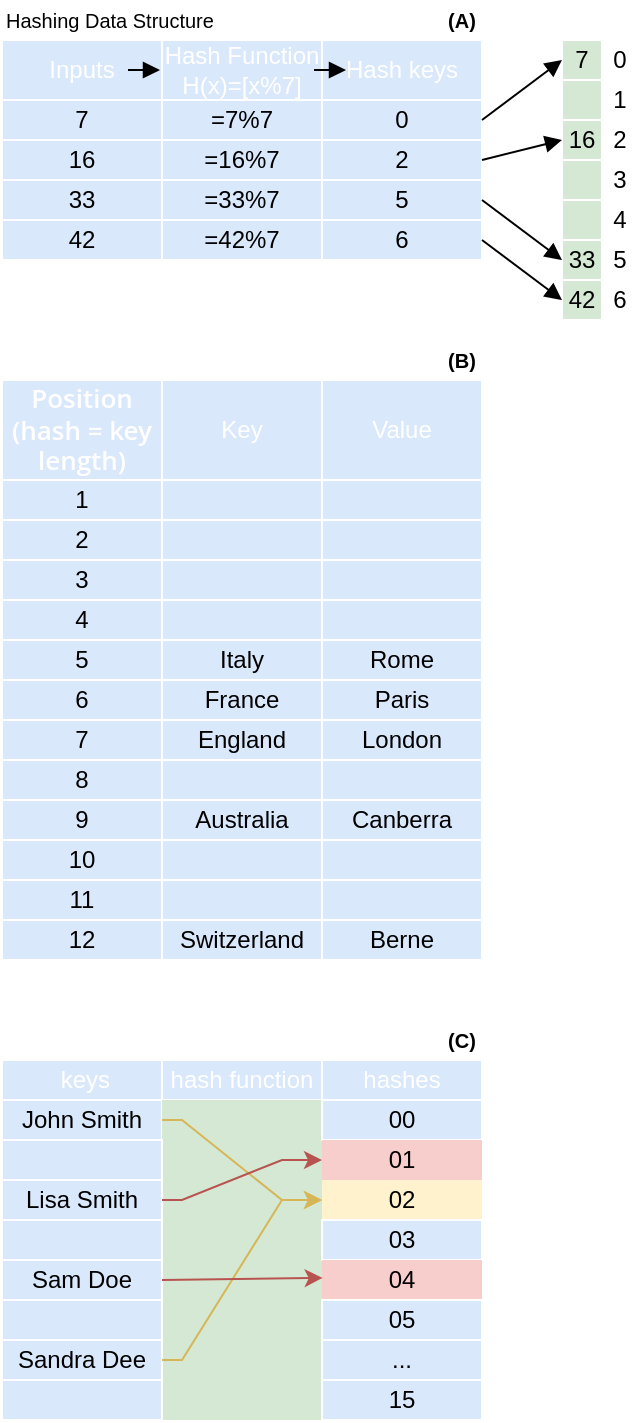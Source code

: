 <mxfile version="20.7.4" type="device"><diagram id="9BpoVpo0a_qgnKuX-sIw" name="Page-1"><mxGraphModel dx="850" dy="819" grid="1" gridSize="10" guides="1" tooltips="1" connect="1" arrows="1" fold="1" page="1" pageScale="1" pageWidth="850" pageHeight="1100" math="0" shadow="0"><root><mxCell id="0"/><mxCell id="1" parent="0"/><mxCell id="ZYW_SDuC-yZ8ysaTa7sZ-14" value="Inputs" style="text;html=1;strokeColor=#FFFFFF;fillColor=#dae8fc;align=center;verticalAlign=middle;whiteSpace=wrap;rounded=0;strokeWidth=1;fontColor=#FFFFFF;" vertex="1" parent="1"><mxGeometry x="120" y="230" width="80" height="30" as="geometry"/></mxCell><mxCell id="ZYW_SDuC-yZ8ysaTa7sZ-30" value="" style="edgeStyle=orthogonalEdgeStyle;rounded=0;orthogonalLoop=1;jettySize=auto;html=1;endArrow=block;endFill=1;strokeWidth=1;" edge="1" parent="1" source="ZYW_SDuC-yZ8ysaTa7sZ-15" target="ZYW_SDuC-yZ8ysaTa7sZ-20"><mxGeometry relative="1" as="geometry"/></mxCell><mxCell id="ZYW_SDuC-yZ8ysaTa7sZ-15" value="Hash Function&lt;br&gt;H(x)=[x%7]" style="text;html=1;strokeColor=#FFFFFF;fillColor=#dae8fc;align=center;verticalAlign=middle;whiteSpace=wrap;rounded=0;strokeWidth=1;fontColor=#FFFFFF;" vertex="1" parent="1"><mxGeometry x="200" y="230" width="80" height="30" as="geometry"/></mxCell><mxCell id="ZYW_SDuC-yZ8ysaTa7sZ-16" value="Hash keys" style="text;html=1;strokeColor=#FFFFFF;fillColor=#dae8fc;align=center;verticalAlign=middle;whiteSpace=wrap;rounded=0;strokeWidth=1;fontColor=#FFFFFF;" vertex="1" parent="1"><mxGeometry x="280" y="230" width="80" height="30" as="geometry"/></mxCell><mxCell id="ZYW_SDuC-yZ8ysaTa7sZ-17" value="7" style="text;html=1;strokeColor=#FFFFFF;fillColor=#dae8fc;align=center;verticalAlign=middle;whiteSpace=wrap;rounded=0;strokeWidth=1;" vertex="1" parent="1"><mxGeometry x="120" y="260" width="80" height="20" as="geometry"/></mxCell><mxCell id="ZYW_SDuC-yZ8ysaTa7sZ-18" value="=7%7" style="text;html=1;strokeColor=#FFFFFF;fillColor=#dae8fc;align=center;verticalAlign=middle;whiteSpace=wrap;rounded=0;strokeWidth=1;" vertex="1" parent="1"><mxGeometry x="200" y="260" width="80" height="20" as="geometry"/></mxCell><mxCell id="ZYW_SDuC-yZ8ysaTa7sZ-19" value="0" style="text;html=1;strokeColor=#FFFFFF;fillColor=#dae8fc;align=center;verticalAlign=middle;whiteSpace=wrap;rounded=0;strokeWidth=1;" vertex="1" parent="1"><mxGeometry x="280" y="260" width="80" height="20" as="geometry"/></mxCell><mxCell id="ZYW_SDuC-yZ8ysaTa7sZ-20" value="16" style="text;html=1;strokeColor=#FFFFFF;fillColor=#dae8fc;align=center;verticalAlign=middle;whiteSpace=wrap;rounded=0;strokeWidth=1;" vertex="1" parent="1"><mxGeometry x="120" y="280" width="80" height="20" as="geometry"/></mxCell><mxCell id="ZYW_SDuC-yZ8ysaTa7sZ-21" value="=16%7" style="text;html=1;strokeColor=#FFFFFF;fillColor=#dae8fc;align=center;verticalAlign=middle;whiteSpace=wrap;rounded=0;strokeWidth=1;" vertex="1" parent="1"><mxGeometry x="200" y="280" width="80" height="20" as="geometry"/></mxCell><mxCell id="ZYW_SDuC-yZ8ysaTa7sZ-22" value="2" style="text;html=1;strokeColor=#FFFFFF;fillColor=#dae8fc;align=center;verticalAlign=middle;whiteSpace=wrap;rounded=0;strokeWidth=1;" vertex="1" parent="1"><mxGeometry x="280" y="280" width="80" height="20" as="geometry"/></mxCell><mxCell id="ZYW_SDuC-yZ8ysaTa7sZ-23" value="33" style="text;html=1;strokeColor=#FFFFFF;fillColor=#dae8fc;align=center;verticalAlign=middle;whiteSpace=wrap;rounded=0;strokeWidth=1;" vertex="1" parent="1"><mxGeometry x="120" y="300" width="80" height="20" as="geometry"/></mxCell><mxCell id="ZYW_SDuC-yZ8ysaTa7sZ-24" value="=33%7" style="text;html=1;strokeColor=#FFFFFF;fillColor=#dae8fc;align=center;verticalAlign=middle;whiteSpace=wrap;rounded=0;strokeWidth=1;" vertex="1" parent="1"><mxGeometry x="200" y="300" width="80" height="20" as="geometry"/></mxCell><mxCell id="ZYW_SDuC-yZ8ysaTa7sZ-25" value="5" style="text;html=1;strokeColor=#FFFFFF;fillColor=#dae8fc;align=center;verticalAlign=middle;whiteSpace=wrap;rounded=0;strokeWidth=1;" vertex="1" parent="1"><mxGeometry x="280" y="300" width="80" height="20" as="geometry"/></mxCell><mxCell id="ZYW_SDuC-yZ8ysaTa7sZ-26" value="42" style="text;html=1;strokeColor=#FFFFFF;fillColor=#dae8fc;align=center;verticalAlign=middle;whiteSpace=wrap;rounded=0;strokeWidth=1;" vertex="1" parent="1"><mxGeometry x="120" y="320" width="80" height="20" as="geometry"/></mxCell><mxCell id="ZYW_SDuC-yZ8ysaTa7sZ-27" value="=42%7" style="text;html=1;strokeColor=#FFFFFF;fillColor=#dae8fc;align=center;verticalAlign=middle;whiteSpace=wrap;rounded=0;strokeWidth=1;" vertex="1" parent="1"><mxGeometry x="200" y="320" width="80" height="20" as="geometry"/></mxCell><mxCell id="ZYW_SDuC-yZ8ysaTa7sZ-28" value="6" style="text;html=1;strokeColor=#FFFFFF;fillColor=#dae8fc;align=center;verticalAlign=middle;whiteSpace=wrap;rounded=0;strokeWidth=1;" vertex="1" parent="1"><mxGeometry x="280" y="320" width="80" height="20" as="geometry"/></mxCell><mxCell id="ZYW_SDuC-yZ8ysaTa7sZ-29" value="" style="endArrow=block;html=1;rounded=0;endFill=1;strokeColor=#000000;strokeWidth=1;" edge="1" parent="1"><mxGeometry width="50" height="50" relative="1" as="geometry"><mxPoint x="183" y="245" as="sourcePoint"/><mxPoint x="199" y="245" as="targetPoint"/></mxGeometry></mxCell><mxCell id="ZYW_SDuC-yZ8ysaTa7sZ-31" value="" style="endArrow=block;html=1;rounded=0;endFill=1;strokeColor=#000000;strokeWidth=1;" edge="1" parent="1"><mxGeometry width="50" height="50" relative="1" as="geometry"><mxPoint x="276" y="245" as="sourcePoint"/><mxPoint x="292" y="245" as="targetPoint"/></mxGeometry></mxCell><mxCell id="ZYW_SDuC-yZ8ysaTa7sZ-32" value="7" style="text;html=1;strokeColor=#FFFFFF;fillColor=#d5e8d4;align=center;verticalAlign=middle;whiteSpace=wrap;rounded=0;strokeWidth=1;" vertex="1" parent="1"><mxGeometry x="400" y="230" width="20" height="20" as="geometry"/></mxCell><mxCell id="ZYW_SDuC-yZ8ysaTa7sZ-33" value="" style="text;html=1;strokeColor=#FFFFFF;fillColor=#d5e8d4;align=center;verticalAlign=middle;whiteSpace=wrap;rounded=0;strokeWidth=1;" vertex="1" parent="1"><mxGeometry x="400" y="250" width="20" height="20" as="geometry"/></mxCell><mxCell id="ZYW_SDuC-yZ8ysaTa7sZ-34" value="16&lt;br&gt;" style="text;html=1;strokeColor=#FFFFFF;fillColor=#d5e8d4;align=center;verticalAlign=middle;whiteSpace=wrap;rounded=0;strokeWidth=1;" vertex="1" parent="1"><mxGeometry x="400" y="270" width="20" height="20" as="geometry"/></mxCell><mxCell id="ZYW_SDuC-yZ8ysaTa7sZ-35" value="" style="text;html=1;strokeColor=#FFFFFF;fillColor=#d5e8d4;align=center;verticalAlign=middle;whiteSpace=wrap;rounded=0;strokeWidth=1;" vertex="1" parent="1"><mxGeometry x="400" y="290" width="20" height="20" as="geometry"/></mxCell><mxCell id="ZYW_SDuC-yZ8ysaTa7sZ-36" value="" style="text;html=1;strokeColor=#FFFFFF;fillColor=#d5e8d4;align=center;verticalAlign=middle;whiteSpace=wrap;rounded=0;strokeWidth=1;" vertex="1" parent="1"><mxGeometry x="400" y="310" width="20" height="20" as="geometry"/></mxCell><mxCell id="ZYW_SDuC-yZ8ysaTa7sZ-37" value="33" style="text;html=1;strokeColor=#FFFFFF;fillColor=#d5e8d4;align=center;verticalAlign=middle;whiteSpace=wrap;rounded=0;strokeWidth=1;" vertex="1" parent="1"><mxGeometry x="400" y="330" width="20" height="20" as="geometry"/></mxCell><mxCell id="ZYW_SDuC-yZ8ysaTa7sZ-38" value="42" style="text;html=1;strokeColor=#FFFFFF;fillColor=#d5e8d4;align=center;verticalAlign=middle;whiteSpace=wrap;rounded=0;strokeWidth=1;" vertex="1" parent="1"><mxGeometry x="400" y="350" width="20" height="20" as="geometry"/></mxCell><mxCell id="ZYW_SDuC-yZ8ysaTa7sZ-41" value="" style="endArrow=block;html=1;rounded=0;endFill=1;strokeColor=#000000;strokeWidth=1;exitX=1;exitY=0.5;exitDx=0;exitDy=0;entryX=0;entryY=0.5;entryDx=0;entryDy=0;" edge="1" parent="1" source="ZYW_SDuC-yZ8ysaTa7sZ-19" target="ZYW_SDuC-yZ8ysaTa7sZ-32"><mxGeometry width="50" height="50" relative="1" as="geometry"><mxPoint x="379" y="209" as="sourcePoint"/><mxPoint x="395" y="209" as="targetPoint"/></mxGeometry></mxCell><mxCell id="ZYW_SDuC-yZ8ysaTa7sZ-42" value="" style="endArrow=block;html=1;rounded=0;endFill=1;strokeColor=#000000;strokeWidth=1;exitX=1;exitY=0.5;exitDx=0;exitDy=0;entryX=0;entryY=0.5;entryDx=0;entryDy=0;" edge="1" parent="1" source="ZYW_SDuC-yZ8ysaTa7sZ-22" target="ZYW_SDuC-yZ8ysaTa7sZ-34"><mxGeometry width="50" height="50" relative="1" as="geometry"><mxPoint x="370" y="280" as="sourcePoint"/><mxPoint x="410" y="250" as="targetPoint"/></mxGeometry></mxCell><mxCell id="ZYW_SDuC-yZ8ysaTa7sZ-43" value="" style="endArrow=block;html=1;rounded=0;endFill=1;strokeColor=#000000;strokeWidth=1;exitX=1;exitY=0.5;exitDx=0;exitDy=0;entryX=0;entryY=0.5;entryDx=0;entryDy=0;" edge="1" parent="1" source="ZYW_SDuC-yZ8ysaTa7sZ-25" target="ZYW_SDuC-yZ8ysaTa7sZ-37"><mxGeometry width="50" height="50" relative="1" as="geometry"><mxPoint x="370" y="300" as="sourcePoint"/><mxPoint x="410" y="290" as="targetPoint"/></mxGeometry></mxCell><mxCell id="ZYW_SDuC-yZ8ysaTa7sZ-44" value="" style="endArrow=block;html=1;rounded=0;endFill=1;strokeColor=#000000;strokeWidth=1;exitX=1;exitY=0.5;exitDx=0;exitDy=0;entryX=0;entryY=0.5;entryDx=0;entryDy=0;" edge="1" parent="1" source="ZYW_SDuC-yZ8ysaTa7sZ-28" target="ZYW_SDuC-yZ8ysaTa7sZ-38"><mxGeometry width="50" height="50" relative="1" as="geometry"><mxPoint x="370" y="320" as="sourcePoint"/><mxPoint x="410" y="350" as="targetPoint"/></mxGeometry></mxCell><mxCell id="ZYW_SDuC-yZ8ysaTa7sZ-45" value="0" style="text;html=1;strokeColor=none;fillColor=none;align=center;verticalAlign=middle;whiteSpace=wrap;rounded=0;strokeWidth=1;" vertex="1" parent="1"><mxGeometry x="419" y="230" width="20" height="20" as="geometry"/></mxCell><mxCell id="ZYW_SDuC-yZ8ysaTa7sZ-46" value="1" style="text;html=1;strokeColor=none;fillColor=none;align=center;verticalAlign=middle;whiteSpace=wrap;rounded=0;strokeWidth=1;" vertex="1" parent="1"><mxGeometry x="419" y="250" width="20" height="20" as="geometry"/></mxCell><mxCell id="ZYW_SDuC-yZ8ysaTa7sZ-47" value="2" style="text;html=1;strokeColor=none;fillColor=none;align=center;verticalAlign=middle;whiteSpace=wrap;rounded=0;strokeWidth=1;" vertex="1" parent="1"><mxGeometry x="419" y="270" width="20" height="20" as="geometry"/></mxCell><mxCell id="ZYW_SDuC-yZ8ysaTa7sZ-48" value="3" style="text;html=1;strokeColor=none;fillColor=none;align=center;verticalAlign=middle;whiteSpace=wrap;rounded=0;strokeWidth=1;" vertex="1" parent="1"><mxGeometry x="419" y="290" width="20" height="20" as="geometry"/></mxCell><mxCell id="ZYW_SDuC-yZ8ysaTa7sZ-49" value="4" style="text;html=1;strokeColor=none;fillColor=none;align=center;verticalAlign=middle;whiteSpace=wrap;rounded=0;strokeWidth=1;" vertex="1" parent="1"><mxGeometry x="419" y="310" width="20" height="20" as="geometry"/></mxCell><mxCell id="ZYW_SDuC-yZ8ysaTa7sZ-50" value="5" style="text;html=1;strokeColor=none;fillColor=none;align=center;verticalAlign=middle;whiteSpace=wrap;rounded=0;strokeWidth=1;" vertex="1" parent="1"><mxGeometry x="419" y="330" width="20" height="20" as="geometry"/></mxCell><mxCell id="ZYW_SDuC-yZ8ysaTa7sZ-51" value="6" style="text;html=1;strokeColor=none;fillColor=none;align=center;verticalAlign=middle;whiteSpace=wrap;rounded=0;strokeWidth=1;" vertex="1" parent="1"><mxGeometry x="419" y="350" width="20" height="20" as="geometry"/></mxCell><mxCell id="ZYW_SDuC-yZ8ysaTa7sZ-52" value="&lt;span style=&quot;font-family: &amp;quot;Open Sans&amp;quot;, sans-serif; font-size: 13px; font-weight: 600; text-align: left;&quot;&gt;Position (hash = key length)&lt;/span&gt;" style="text;html=1;strokeColor=#FFFFFF;fillColor=#dae8fc;align=center;verticalAlign=middle;whiteSpace=wrap;rounded=0;strokeWidth=1;fontColor=#FFFFFF;" vertex="1" parent="1"><mxGeometry x="120" y="400" width="80" height="50" as="geometry"/></mxCell><mxCell id="ZYW_SDuC-yZ8ysaTa7sZ-53" value="Key" style="text;html=1;strokeColor=#FFFFFF;fillColor=#dae8fc;align=center;verticalAlign=middle;whiteSpace=wrap;rounded=0;strokeWidth=1;fontColor=#FFFFFF;" vertex="1" parent="1"><mxGeometry x="200" y="400" width="80" height="50" as="geometry"/></mxCell><mxCell id="ZYW_SDuC-yZ8ysaTa7sZ-54" value="Value" style="text;html=1;strokeColor=#FFFFFF;fillColor=#dae8fc;align=center;verticalAlign=middle;whiteSpace=wrap;rounded=0;strokeWidth=1;fontColor=#FFFFFF;" vertex="1" parent="1"><mxGeometry x="280" y="400" width="80" height="50" as="geometry"/></mxCell><mxCell id="ZYW_SDuC-yZ8ysaTa7sZ-55" value="1" style="text;html=1;strokeColor=#FFFFFF;fillColor=#dae8fc;align=center;verticalAlign=middle;whiteSpace=wrap;rounded=0;strokeWidth=1;" vertex="1" parent="1"><mxGeometry x="120" y="450" width="80" height="20" as="geometry"/></mxCell><mxCell id="ZYW_SDuC-yZ8ysaTa7sZ-56" value="2" style="text;html=1;strokeColor=#FFFFFF;fillColor=#dae8fc;align=center;verticalAlign=middle;whiteSpace=wrap;rounded=0;strokeWidth=1;" vertex="1" parent="1"><mxGeometry x="120" y="470" width="80" height="20" as="geometry"/></mxCell><mxCell id="ZYW_SDuC-yZ8ysaTa7sZ-57" value="3" style="text;html=1;strokeColor=#FFFFFF;fillColor=#dae8fc;align=center;verticalAlign=middle;whiteSpace=wrap;rounded=0;strokeWidth=1;" vertex="1" parent="1"><mxGeometry x="120" y="490" width="80" height="20" as="geometry"/></mxCell><mxCell id="ZYW_SDuC-yZ8ysaTa7sZ-58" value="4" style="text;html=1;strokeColor=#FFFFFF;fillColor=#dae8fc;align=center;verticalAlign=middle;whiteSpace=wrap;rounded=0;strokeWidth=1;" vertex="1" parent="1"><mxGeometry x="120" y="510" width="80" height="20" as="geometry"/></mxCell><mxCell id="ZYW_SDuC-yZ8ysaTa7sZ-59" value="5" style="text;html=1;strokeColor=#FFFFFF;fillColor=#dae8fc;align=center;verticalAlign=middle;whiteSpace=wrap;rounded=0;strokeWidth=1;" vertex="1" parent="1"><mxGeometry x="120" y="530" width="80" height="20" as="geometry"/></mxCell><mxCell id="ZYW_SDuC-yZ8ysaTa7sZ-60" value="6" style="text;html=1;strokeColor=#FFFFFF;fillColor=#dae8fc;align=center;verticalAlign=middle;whiteSpace=wrap;rounded=0;strokeWidth=1;" vertex="1" parent="1"><mxGeometry x="120" y="550" width="80" height="20" as="geometry"/></mxCell><mxCell id="ZYW_SDuC-yZ8ysaTa7sZ-61" value="7" style="text;html=1;strokeColor=#FFFFFF;fillColor=#dae8fc;align=center;verticalAlign=middle;whiteSpace=wrap;rounded=0;strokeWidth=1;" vertex="1" parent="1"><mxGeometry x="120" y="570" width="80" height="20" as="geometry"/></mxCell><mxCell id="ZYW_SDuC-yZ8ysaTa7sZ-62" value="8" style="text;html=1;strokeColor=#FFFFFF;fillColor=#dae8fc;align=center;verticalAlign=middle;whiteSpace=wrap;rounded=0;strokeWidth=1;" vertex="1" parent="1"><mxGeometry x="120" y="590" width="80" height="20" as="geometry"/></mxCell><mxCell id="ZYW_SDuC-yZ8ysaTa7sZ-63" value="9" style="text;html=1;strokeColor=#FFFFFF;fillColor=#dae8fc;align=center;verticalAlign=middle;whiteSpace=wrap;rounded=0;strokeWidth=1;" vertex="1" parent="1"><mxGeometry x="120" y="610" width="80" height="20" as="geometry"/></mxCell><mxCell id="ZYW_SDuC-yZ8ysaTa7sZ-64" value="10" style="text;html=1;strokeColor=#FFFFFF;fillColor=#dae8fc;align=center;verticalAlign=middle;whiteSpace=wrap;rounded=0;strokeWidth=1;" vertex="1" parent="1"><mxGeometry x="120" y="630" width="80" height="20" as="geometry"/></mxCell><mxCell id="ZYW_SDuC-yZ8ysaTa7sZ-65" value="11" style="text;html=1;strokeColor=#FFFFFF;fillColor=#dae8fc;align=center;verticalAlign=middle;whiteSpace=wrap;rounded=0;strokeWidth=1;" vertex="1" parent="1"><mxGeometry x="120" y="650" width="80" height="20" as="geometry"/></mxCell><mxCell id="ZYW_SDuC-yZ8ysaTa7sZ-66" value="12" style="text;html=1;strokeColor=#FFFFFF;fillColor=#dae8fc;align=center;verticalAlign=middle;whiteSpace=wrap;rounded=0;strokeWidth=1;" vertex="1" parent="1"><mxGeometry x="120" y="670" width="80" height="20" as="geometry"/></mxCell><mxCell id="ZYW_SDuC-yZ8ysaTa7sZ-67" value="" style="text;html=1;strokeColor=#FFFFFF;fillColor=#dae8fc;align=center;verticalAlign=middle;whiteSpace=wrap;rounded=0;strokeWidth=1;" vertex="1" parent="1"><mxGeometry x="200" y="450" width="80" height="20" as="geometry"/></mxCell><mxCell id="ZYW_SDuC-yZ8ysaTa7sZ-68" value="" style="text;html=1;strokeColor=#FFFFFF;fillColor=#dae8fc;align=center;verticalAlign=middle;whiteSpace=wrap;rounded=0;strokeWidth=1;" vertex="1" parent="1"><mxGeometry x="280" y="450" width="80" height="20" as="geometry"/></mxCell><mxCell id="ZYW_SDuC-yZ8ysaTa7sZ-69" value="" style="text;html=1;strokeColor=#FFFFFF;fillColor=#dae8fc;align=center;verticalAlign=middle;whiteSpace=wrap;rounded=0;strokeWidth=1;" vertex="1" parent="1"><mxGeometry x="200" y="470" width="80" height="20" as="geometry"/></mxCell><mxCell id="ZYW_SDuC-yZ8ysaTa7sZ-70" value="" style="text;html=1;strokeColor=#FFFFFF;fillColor=#dae8fc;align=center;verticalAlign=middle;whiteSpace=wrap;rounded=0;strokeWidth=1;" vertex="1" parent="1"><mxGeometry x="280" y="470" width="80" height="20" as="geometry"/></mxCell><mxCell id="ZYW_SDuC-yZ8ysaTa7sZ-71" value="" style="text;html=1;strokeColor=#FFFFFF;fillColor=#dae8fc;align=center;verticalAlign=middle;whiteSpace=wrap;rounded=0;strokeWidth=1;" vertex="1" parent="1"><mxGeometry x="200" y="490" width="80" height="20" as="geometry"/></mxCell><mxCell id="ZYW_SDuC-yZ8ysaTa7sZ-72" value="" style="text;html=1;strokeColor=#FFFFFF;fillColor=#dae8fc;align=center;verticalAlign=middle;whiteSpace=wrap;rounded=0;strokeWidth=1;" vertex="1" parent="1"><mxGeometry x="280" y="490" width="80" height="20" as="geometry"/></mxCell><mxCell id="ZYW_SDuC-yZ8ysaTa7sZ-73" value="" style="text;html=1;strokeColor=#FFFFFF;fillColor=#dae8fc;align=center;verticalAlign=middle;whiteSpace=wrap;rounded=0;strokeWidth=1;" vertex="1" parent="1"><mxGeometry x="200" y="510" width="80" height="20" as="geometry"/></mxCell><mxCell id="ZYW_SDuC-yZ8ysaTa7sZ-74" value="" style="text;html=1;strokeColor=#FFFFFF;fillColor=#dae8fc;align=center;verticalAlign=middle;whiteSpace=wrap;rounded=0;strokeWidth=1;" vertex="1" parent="1"><mxGeometry x="280" y="510" width="80" height="20" as="geometry"/></mxCell><mxCell id="ZYW_SDuC-yZ8ysaTa7sZ-75" value="Italy" style="text;html=1;strokeColor=#FFFFFF;fillColor=#dae8fc;align=center;verticalAlign=middle;whiteSpace=wrap;rounded=0;strokeWidth=1;" vertex="1" parent="1"><mxGeometry x="200" y="530" width="80" height="20" as="geometry"/></mxCell><mxCell id="ZYW_SDuC-yZ8ysaTa7sZ-76" value="Rome" style="text;html=1;strokeColor=#FFFFFF;fillColor=#dae8fc;align=center;verticalAlign=middle;whiteSpace=wrap;rounded=0;strokeWidth=1;" vertex="1" parent="1"><mxGeometry x="280" y="530" width="80" height="20" as="geometry"/></mxCell><mxCell id="ZYW_SDuC-yZ8ysaTa7sZ-77" value="France" style="text;html=1;strokeColor=#FFFFFF;fillColor=#dae8fc;align=center;verticalAlign=middle;whiteSpace=wrap;rounded=0;strokeWidth=1;" vertex="1" parent="1"><mxGeometry x="200" y="550" width="80" height="20" as="geometry"/></mxCell><mxCell id="ZYW_SDuC-yZ8ysaTa7sZ-78" value="Paris" style="text;html=1;strokeColor=#FFFFFF;fillColor=#dae8fc;align=center;verticalAlign=middle;whiteSpace=wrap;rounded=0;strokeWidth=1;" vertex="1" parent="1"><mxGeometry x="280" y="550" width="80" height="20" as="geometry"/></mxCell><mxCell id="ZYW_SDuC-yZ8ysaTa7sZ-79" value="England" style="text;html=1;strokeColor=#FFFFFF;fillColor=#dae8fc;align=center;verticalAlign=middle;whiteSpace=wrap;rounded=0;strokeWidth=1;" vertex="1" parent="1"><mxGeometry x="200" y="570" width="80" height="20" as="geometry"/></mxCell><mxCell id="ZYW_SDuC-yZ8ysaTa7sZ-80" value="London" style="text;html=1;strokeColor=#FFFFFF;fillColor=#dae8fc;align=center;verticalAlign=middle;whiteSpace=wrap;rounded=0;strokeWidth=1;" vertex="1" parent="1"><mxGeometry x="280" y="570" width="80" height="20" as="geometry"/></mxCell><mxCell id="ZYW_SDuC-yZ8ysaTa7sZ-81" value="" style="text;html=1;strokeColor=#FFFFFF;fillColor=#dae8fc;align=center;verticalAlign=middle;whiteSpace=wrap;rounded=0;strokeWidth=1;" vertex="1" parent="1"><mxGeometry x="200" y="590" width="80" height="20" as="geometry"/></mxCell><mxCell id="ZYW_SDuC-yZ8ysaTa7sZ-82" value="" style="text;html=1;strokeColor=#FFFFFF;fillColor=#dae8fc;align=center;verticalAlign=middle;whiteSpace=wrap;rounded=0;strokeWidth=1;" vertex="1" parent="1"><mxGeometry x="280" y="590" width="80" height="20" as="geometry"/></mxCell><mxCell id="ZYW_SDuC-yZ8ysaTa7sZ-83" value="Australia" style="text;html=1;strokeColor=#FFFFFF;fillColor=#dae8fc;align=center;verticalAlign=middle;whiteSpace=wrap;rounded=0;strokeWidth=1;" vertex="1" parent="1"><mxGeometry x="200" y="610" width="80" height="20" as="geometry"/></mxCell><mxCell id="ZYW_SDuC-yZ8ysaTa7sZ-84" value="Canberra" style="text;html=1;strokeColor=#FFFFFF;fillColor=#dae8fc;align=center;verticalAlign=middle;whiteSpace=wrap;rounded=0;strokeWidth=1;" vertex="1" parent="1"><mxGeometry x="280" y="610" width="80" height="20" as="geometry"/></mxCell><mxCell id="ZYW_SDuC-yZ8ysaTa7sZ-85" value="" style="text;html=1;strokeColor=#FFFFFF;fillColor=#dae8fc;align=center;verticalAlign=middle;whiteSpace=wrap;rounded=0;strokeWidth=1;" vertex="1" parent="1"><mxGeometry x="200" y="630" width="80" height="20" as="geometry"/></mxCell><mxCell id="ZYW_SDuC-yZ8ysaTa7sZ-86" value="" style="text;html=1;strokeColor=#FFFFFF;fillColor=#dae8fc;align=center;verticalAlign=middle;whiteSpace=wrap;rounded=0;strokeWidth=1;" vertex="1" parent="1"><mxGeometry x="280" y="630" width="80" height="20" as="geometry"/></mxCell><mxCell id="ZYW_SDuC-yZ8ysaTa7sZ-87" value="" style="text;html=1;strokeColor=#FFFFFF;fillColor=#dae8fc;align=center;verticalAlign=middle;whiteSpace=wrap;rounded=0;strokeWidth=1;" vertex="1" parent="1"><mxGeometry x="200" y="650" width="80" height="20" as="geometry"/></mxCell><mxCell id="ZYW_SDuC-yZ8ysaTa7sZ-88" value="" style="text;html=1;strokeColor=#FFFFFF;fillColor=#dae8fc;align=center;verticalAlign=middle;whiteSpace=wrap;rounded=0;strokeWidth=1;" vertex="1" parent="1"><mxGeometry x="280" y="650" width="80" height="20" as="geometry"/></mxCell><mxCell id="ZYW_SDuC-yZ8ysaTa7sZ-89" value="Switzerland" style="text;html=1;strokeColor=#FFFFFF;fillColor=#dae8fc;align=center;verticalAlign=middle;whiteSpace=wrap;rounded=0;strokeWidth=1;" vertex="1" parent="1"><mxGeometry x="200" y="670" width="80" height="20" as="geometry"/></mxCell><mxCell id="ZYW_SDuC-yZ8ysaTa7sZ-90" value="Berne" style="text;html=1;strokeColor=#FFFFFF;fillColor=#dae8fc;align=center;verticalAlign=middle;whiteSpace=wrap;rounded=0;strokeWidth=1;" vertex="1" parent="1"><mxGeometry x="280" y="670" width="80" height="20" as="geometry"/></mxCell><mxCell id="ZYW_SDuC-yZ8ysaTa7sZ-91" value="Hashing Data Structure" style="text;html=1;strokeColor=none;fillColor=none;align=left;verticalAlign=middle;whiteSpace=wrap;rounded=0;labelBackgroundColor=none;strokeWidth=1;fontSize=10;" vertex="1" parent="1"><mxGeometry x="120" y="210" width="120" height="20" as="geometry"/></mxCell><mxCell id="ZYW_SDuC-yZ8ysaTa7sZ-92" value="(A)" style="text;html=1;strokeColor=none;fillColor=none;align=center;verticalAlign=middle;whiteSpace=wrap;rounded=0;labelBackgroundColor=none;strokeWidth=1;fontSize=10;fontStyle=1" vertex="1" parent="1"><mxGeometry x="340" y="210" width="20" height="20" as="geometry"/></mxCell><mxCell id="ZYW_SDuC-yZ8ysaTa7sZ-93" value="(B)" style="text;html=1;strokeColor=none;fillColor=none;align=center;verticalAlign=middle;whiteSpace=wrap;rounded=0;labelBackgroundColor=none;strokeWidth=1;fontSize=10;fontStyle=1" vertex="1" parent="1"><mxGeometry x="340" y="380" width="20" height="20" as="geometry"/></mxCell><mxCell id="ZYW_SDuC-yZ8ysaTa7sZ-94" value="&amp;nbsp;keys" style="text;html=1;strokeColor=#FFFFFF;fillColor=#dae8fc;align=center;verticalAlign=middle;whiteSpace=wrap;rounded=0;strokeWidth=1;fontColor=#FFFFFF;" vertex="1" parent="1"><mxGeometry x="120" y="740" width="80" height="20" as="geometry"/></mxCell><mxCell id="ZYW_SDuC-yZ8ysaTa7sZ-95" value="John Smith" style="text;html=1;strokeColor=#FFFFFF;fillColor=#dae8fc;align=center;verticalAlign=middle;whiteSpace=wrap;rounded=0;strokeWidth=1;" vertex="1" parent="1"><mxGeometry x="120" y="760" width="80" height="20" as="geometry"/></mxCell><mxCell id="ZYW_SDuC-yZ8ysaTa7sZ-96" value="hash function" style="text;html=1;strokeColor=#FFFFFF;fillColor=#dae8fc;align=center;verticalAlign=middle;whiteSpace=wrap;rounded=0;strokeWidth=1;fontColor=#FFFFFF;" vertex="1" parent="1"><mxGeometry x="200" y="740" width="80" height="20" as="geometry"/></mxCell><mxCell id="ZYW_SDuC-yZ8ysaTa7sZ-97" value="hashes" style="text;html=1;strokeColor=#FFFFFF;fillColor=#dae8fc;align=center;verticalAlign=middle;whiteSpace=wrap;rounded=0;strokeWidth=1;fontColor=#FFFFFF;" vertex="1" parent="1"><mxGeometry x="280" y="740" width="80" height="20" as="geometry"/></mxCell><mxCell id="ZYW_SDuC-yZ8ysaTa7sZ-98" value="" style="text;html=1;strokeColor=none;fillColor=#d5e8d4;align=center;verticalAlign=middle;whiteSpace=wrap;rounded=0;strokeWidth=1;" vertex="1" parent="1"><mxGeometry x="200" y="760" width="80" height="160" as="geometry"/></mxCell><mxCell id="ZYW_SDuC-yZ8ysaTa7sZ-99" value="00" style="text;html=1;strokeColor=#FFFFFF;fillColor=#dae8fc;align=center;verticalAlign=middle;whiteSpace=wrap;rounded=0;strokeWidth=1;" vertex="1" parent="1"><mxGeometry x="280" y="760" width="80" height="20" as="geometry"/></mxCell><mxCell id="ZYW_SDuC-yZ8ysaTa7sZ-100" value="01" style="text;html=1;strokeColor=none;fillColor=#f8cecc;align=center;verticalAlign=middle;whiteSpace=wrap;rounded=0;strokeWidth=1;" vertex="1" parent="1"><mxGeometry x="280" y="780" width="80" height="20" as="geometry"/></mxCell><mxCell id="ZYW_SDuC-yZ8ysaTa7sZ-101" value="02" style="text;html=1;strokeColor=none;fillColor=#fff2cc;align=center;verticalAlign=middle;whiteSpace=wrap;rounded=0;strokeWidth=1;" vertex="1" parent="1"><mxGeometry x="280" y="800" width="80" height="20" as="geometry"/></mxCell><mxCell id="ZYW_SDuC-yZ8ysaTa7sZ-102" value="03" style="text;html=1;strokeColor=#FFFFFF;fillColor=#dae8fc;align=center;verticalAlign=middle;whiteSpace=wrap;rounded=0;strokeWidth=1;" vertex="1" parent="1"><mxGeometry x="280" y="820" width="80" height="20" as="geometry"/></mxCell><mxCell id="ZYW_SDuC-yZ8ysaTa7sZ-103" value="04" style="text;html=1;strokeColor=none;fillColor=#f8cecc;align=center;verticalAlign=middle;whiteSpace=wrap;rounded=0;strokeWidth=1;" vertex="1" parent="1"><mxGeometry x="280" y="840" width="80" height="20" as="geometry"/></mxCell><mxCell id="ZYW_SDuC-yZ8ysaTa7sZ-104" value="05" style="text;html=1;strokeColor=#FFFFFF;fillColor=#dae8fc;align=center;verticalAlign=middle;whiteSpace=wrap;rounded=0;strokeWidth=1;" vertex="1" parent="1"><mxGeometry x="280" y="860" width="80" height="20" as="geometry"/></mxCell><mxCell id="ZYW_SDuC-yZ8ysaTa7sZ-105" value="..." style="text;html=1;strokeColor=#FFFFFF;fillColor=#dae8fc;align=center;verticalAlign=middle;whiteSpace=wrap;rounded=0;strokeWidth=1;" vertex="1" parent="1"><mxGeometry x="280" y="880" width="80" height="20" as="geometry"/></mxCell><mxCell id="ZYW_SDuC-yZ8ysaTa7sZ-106" value="15" style="text;html=1;strokeColor=#FFFFFF;fillColor=#dae8fc;align=center;verticalAlign=middle;whiteSpace=wrap;rounded=0;strokeWidth=1;" vertex="1" parent="1"><mxGeometry x="280" y="900" width="80" height="20" as="geometry"/></mxCell><mxCell id="ZYW_SDuC-yZ8ysaTa7sZ-107" value="" style="text;html=1;strokeColor=#FFFFFF;fillColor=#dae8fc;align=center;verticalAlign=middle;whiteSpace=wrap;rounded=0;strokeWidth=1;" vertex="1" parent="1"><mxGeometry x="120" y="780" width="80" height="20" as="geometry"/></mxCell><mxCell id="ZYW_SDuC-yZ8ysaTa7sZ-108" value="Lisa Smith" style="text;html=1;strokeColor=#FFFFFF;fillColor=#dae8fc;align=center;verticalAlign=middle;whiteSpace=wrap;rounded=0;strokeWidth=1;" vertex="1" parent="1"><mxGeometry x="120" y="800" width="80" height="20" as="geometry"/></mxCell><mxCell id="ZYW_SDuC-yZ8ysaTa7sZ-109" value="" style="text;html=1;strokeColor=#FFFFFF;fillColor=#dae8fc;align=center;verticalAlign=middle;whiteSpace=wrap;rounded=0;strokeWidth=1;" vertex="1" parent="1"><mxGeometry x="120" y="820" width="80" height="20" as="geometry"/></mxCell><mxCell id="ZYW_SDuC-yZ8ysaTa7sZ-110" value="Sam Doe" style="text;html=1;strokeColor=#FFFFFF;fillColor=#dae8fc;align=center;verticalAlign=middle;whiteSpace=wrap;rounded=0;strokeWidth=1;" vertex="1" parent="1"><mxGeometry x="120" y="840" width="80" height="20" as="geometry"/></mxCell><mxCell id="ZYW_SDuC-yZ8ysaTa7sZ-111" value="" style="text;html=1;strokeColor=#FFFFFF;fillColor=#dae8fc;align=center;verticalAlign=middle;whiteSpace=wrap;rounded=0;strokeWidth=1;" vertex="1" parent="1"><mxGeometry x="120" y="860" width="80" height="20" as="geometry"/></mxCell><mxCell id="ZYW_SDuC-yZ8ysaTa7sZ-112" value="Sandra Dee" style="text;html=1;strokeColor=#FFFFFF;fillColor=#dae8fc;align=center;verticalAlign=middle;whiteSpace=wrap;rounded=0;strokeWidth=1;" vertex="1" parent="1"><mxGeometry x="120" y="880" width="80" height="20" as="geometry"/></mxCell><mxCell id="ZYW_SDuC-yZ8ysaTa7sZ-113" value="" style="text;html=1;strokeColor=#FFFFFF;fillColor=#dae8fc;align=center;verticalAlign=middle;whiteSpace=wrap;rounded=0;strokeWidth=1;" vertex="1" parent="1"><mxGeometry x="120" y="900" width="80" height="20" as="geometry"/></mxCell><mxCell id="ZYW_SDuC-yZ8ysaTa7sZ-115" value="(C)" style="text;html=1;strokeColor=none;fillColor=none;align=center;verticalAlign=middle;whiteSpace=wrap;rounded=0;labelBackgroundColor=none;strokeWidth=1;fontSize=10;fontStyle=1" vertex="1" parent="1"><mxGeometry x="340" y="720" width="20" height="20" as="geometry"/></mxCell><mxCell id="ZYW_SDuC-yZ8ysaTa7sZ-116" value="" style="endArrow=classic;html=1;rounded=0;strokeColor=#d6b656;strokeWidth=1;fontSize=10;fontColor=#FFFFFF;exitX=1;exitY=0.5;exitDx=0;exitDy=0;entryX=0;entryY=0.5;entryDx=0;entryDy=0;fillColor=#fff2cc;" edge="1" parent="1" source="ZYW_SDuC-yZ8ysaTa7sZ-95" target="ZYW_SDuC-yZ8ysaTa7sZ-101"><mxGeometry width="50" height="50" relative="1" as="geometry"><mxPoint x="430" y="820" as="sourcePoint"/><mxPoint x="480" y="770" as="targetPoint"/><Array as="points"><mxPoint x="210" y="770"/><mxPoint x="260" y="810"/></Array></mxGeometry></mxCell><mxCell id="ZYW_SDuC-yZ8ysaTa7sZ-118" value="" style="endArrow=classic;html=1;rounded=0;strokeColor=#d6b656;strokeWidth=1;fontSize=10;fontColor=#FFFFFF;exitX=1;exitY=0.5;exitDx=0;exitDy=0;entryX=0;entryY=0.5;entryDx=0;entryDy=0;fillColor=#fff2cc;" edge="1" parent="1" source="ZYW_SDuC-yZ8ysaTa7sZ-112" target="ZYW_SDuC-yZ8ysaTa7sZ-101"><mxGeometry width="50" height="50" relative="1" as="geometry"><mxPoint x="400" y="840" as="sourcePoint"/><mxPoint x="450" y="790" as="targetPoint"/><Array as="points"><mxPoint x="210" y="890"/><mxPoint x="260" y="810"/></Array></mxGeometry></mxCell><mxCell id="ZYW_SDuC-yZ8ysaTa7sZ-119" value="" style="endArrow=classic;html=1;rounded=0;strokeColor=#b85450;strokeWidth=1;fontSize=10;fontColor=#FFFFFF;exitX=1;exitY=0.5;exitDx=0;exitDy=0;entryX=0;entryY=0.5;entryDx=0;entryDy=0;fillColor=#f8cecc;" edge="1" parent="1" source="ZYW_SDuC-yZ8ysaTa7sZ-108" target="ZYW_SDuC-yZ8ysaTa7sZ-100"><mxGeometry width="50" height="50" relative="1" as="geometry"><mxPoint x="440" y="850" as="sourcePoint"/><mxPoint x="490" y="800" as="targetPoint"/><Array as="points"><mxPoint x="210" y="810"/><mxPoint x="260" y="790"/></Array></mxGeometry></mxCell><mxCell id="ZYW_SDuC-yZ8ysaTa7sZ-120" value="" style="endArrow=classic;html=1;rounded=0;strokeColor=#b85450;strokeWidth=1;fontSize=10;fontColor=#FFFFFF;exitX=1;exitY=0.5;exitDx=0;exitDy=0;entryX=1.004;entryY=0.556;entryDx=0;entryDy=0;entryPerimeter=0;fillColor=#f8cecc;" edge="1" parent="1" source="ZYW_SDuC-yZ8ysaTa7sZ-110" target="ZYW_SDuC-yZ8ysaTa7sZ-98"><mxGeometry width="50" height="50" relative="1" as="geometry"><mxPoint x="430" y="890" as="sourcePoint"/><mxPoint x="480" y="840" as="targetPoint"/></mxGeometry></mxCell></root></mxGraphModel></diagram></mxfile>